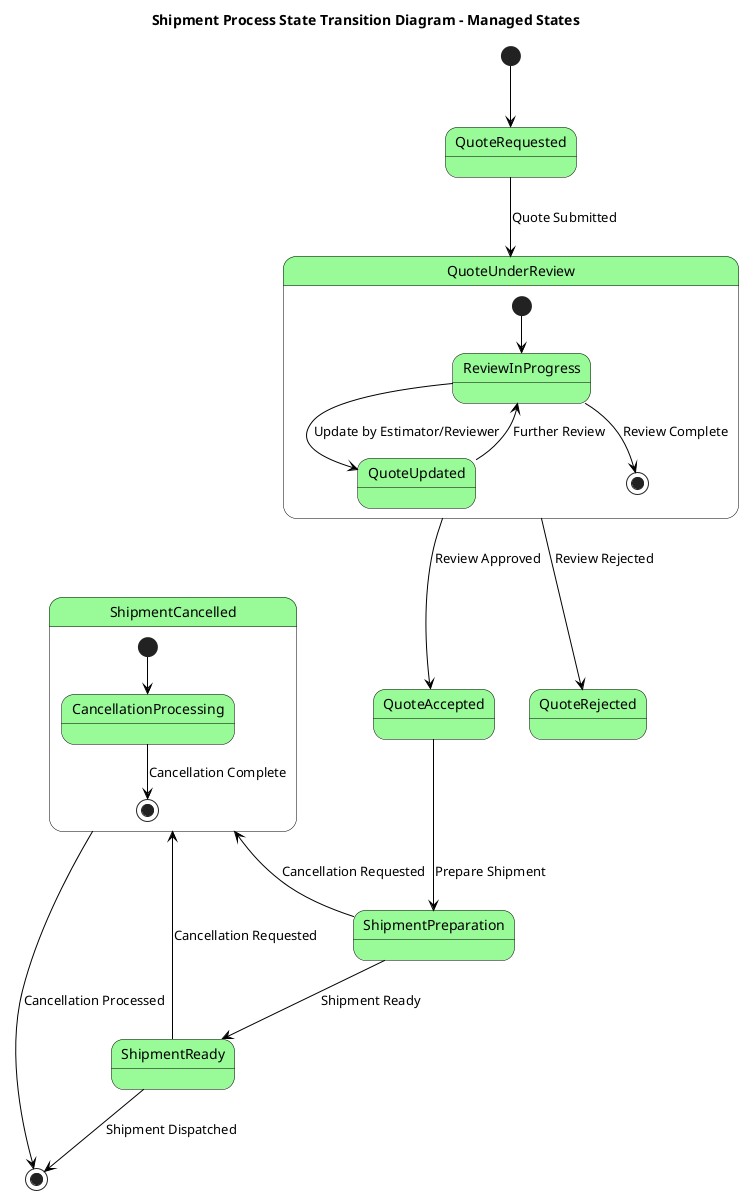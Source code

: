 @startuml
title Shipment Process State Transition Diagram - Managed States

skinparam shadowing false
skinparam ArrowColor Black
skinparam StateBackgroundColor PaleGreen
skinparam StateBorderColor Black

[*] --> QuoteRequested
QuoteRequested --> QuoteUnderReview : Quote Submitted
QuoteUnderReview --> QuoteRejected : Review Rejected
QuoteUnderReview --> QuoteAccepted : Review Approved
QuoteAccepted --> ShipmentPreparation : Prepare Shipment
ShipmentPreparation --> ShipmentReady : Shipment Ready
ShipmentReady --> [*] : Shipment Dispatched

ShipmentPreparation -up-> ShipmentCancelled : Cancellation Requested
ShipmentReady -up-> ShipmentCancelled : Cancellation Requested
ShipmentCancelled --> [*] : Cancellation Processed

state QuoteUnderReview {
    [*] --> ReviewInProgress
    ReviewInProgress --> QuoteUpdated : Update by Estimator/Reviewer
    QuoteUpdated --> ReviewInProgress : Further Review
    ReviewInProgress --> [*] : Review Complete
}

state ShipmentCancelled {
    [*] --> CancellationProcessing
    CancellationProcessing --> [*] : Cancellation Complete
}

@enduml
